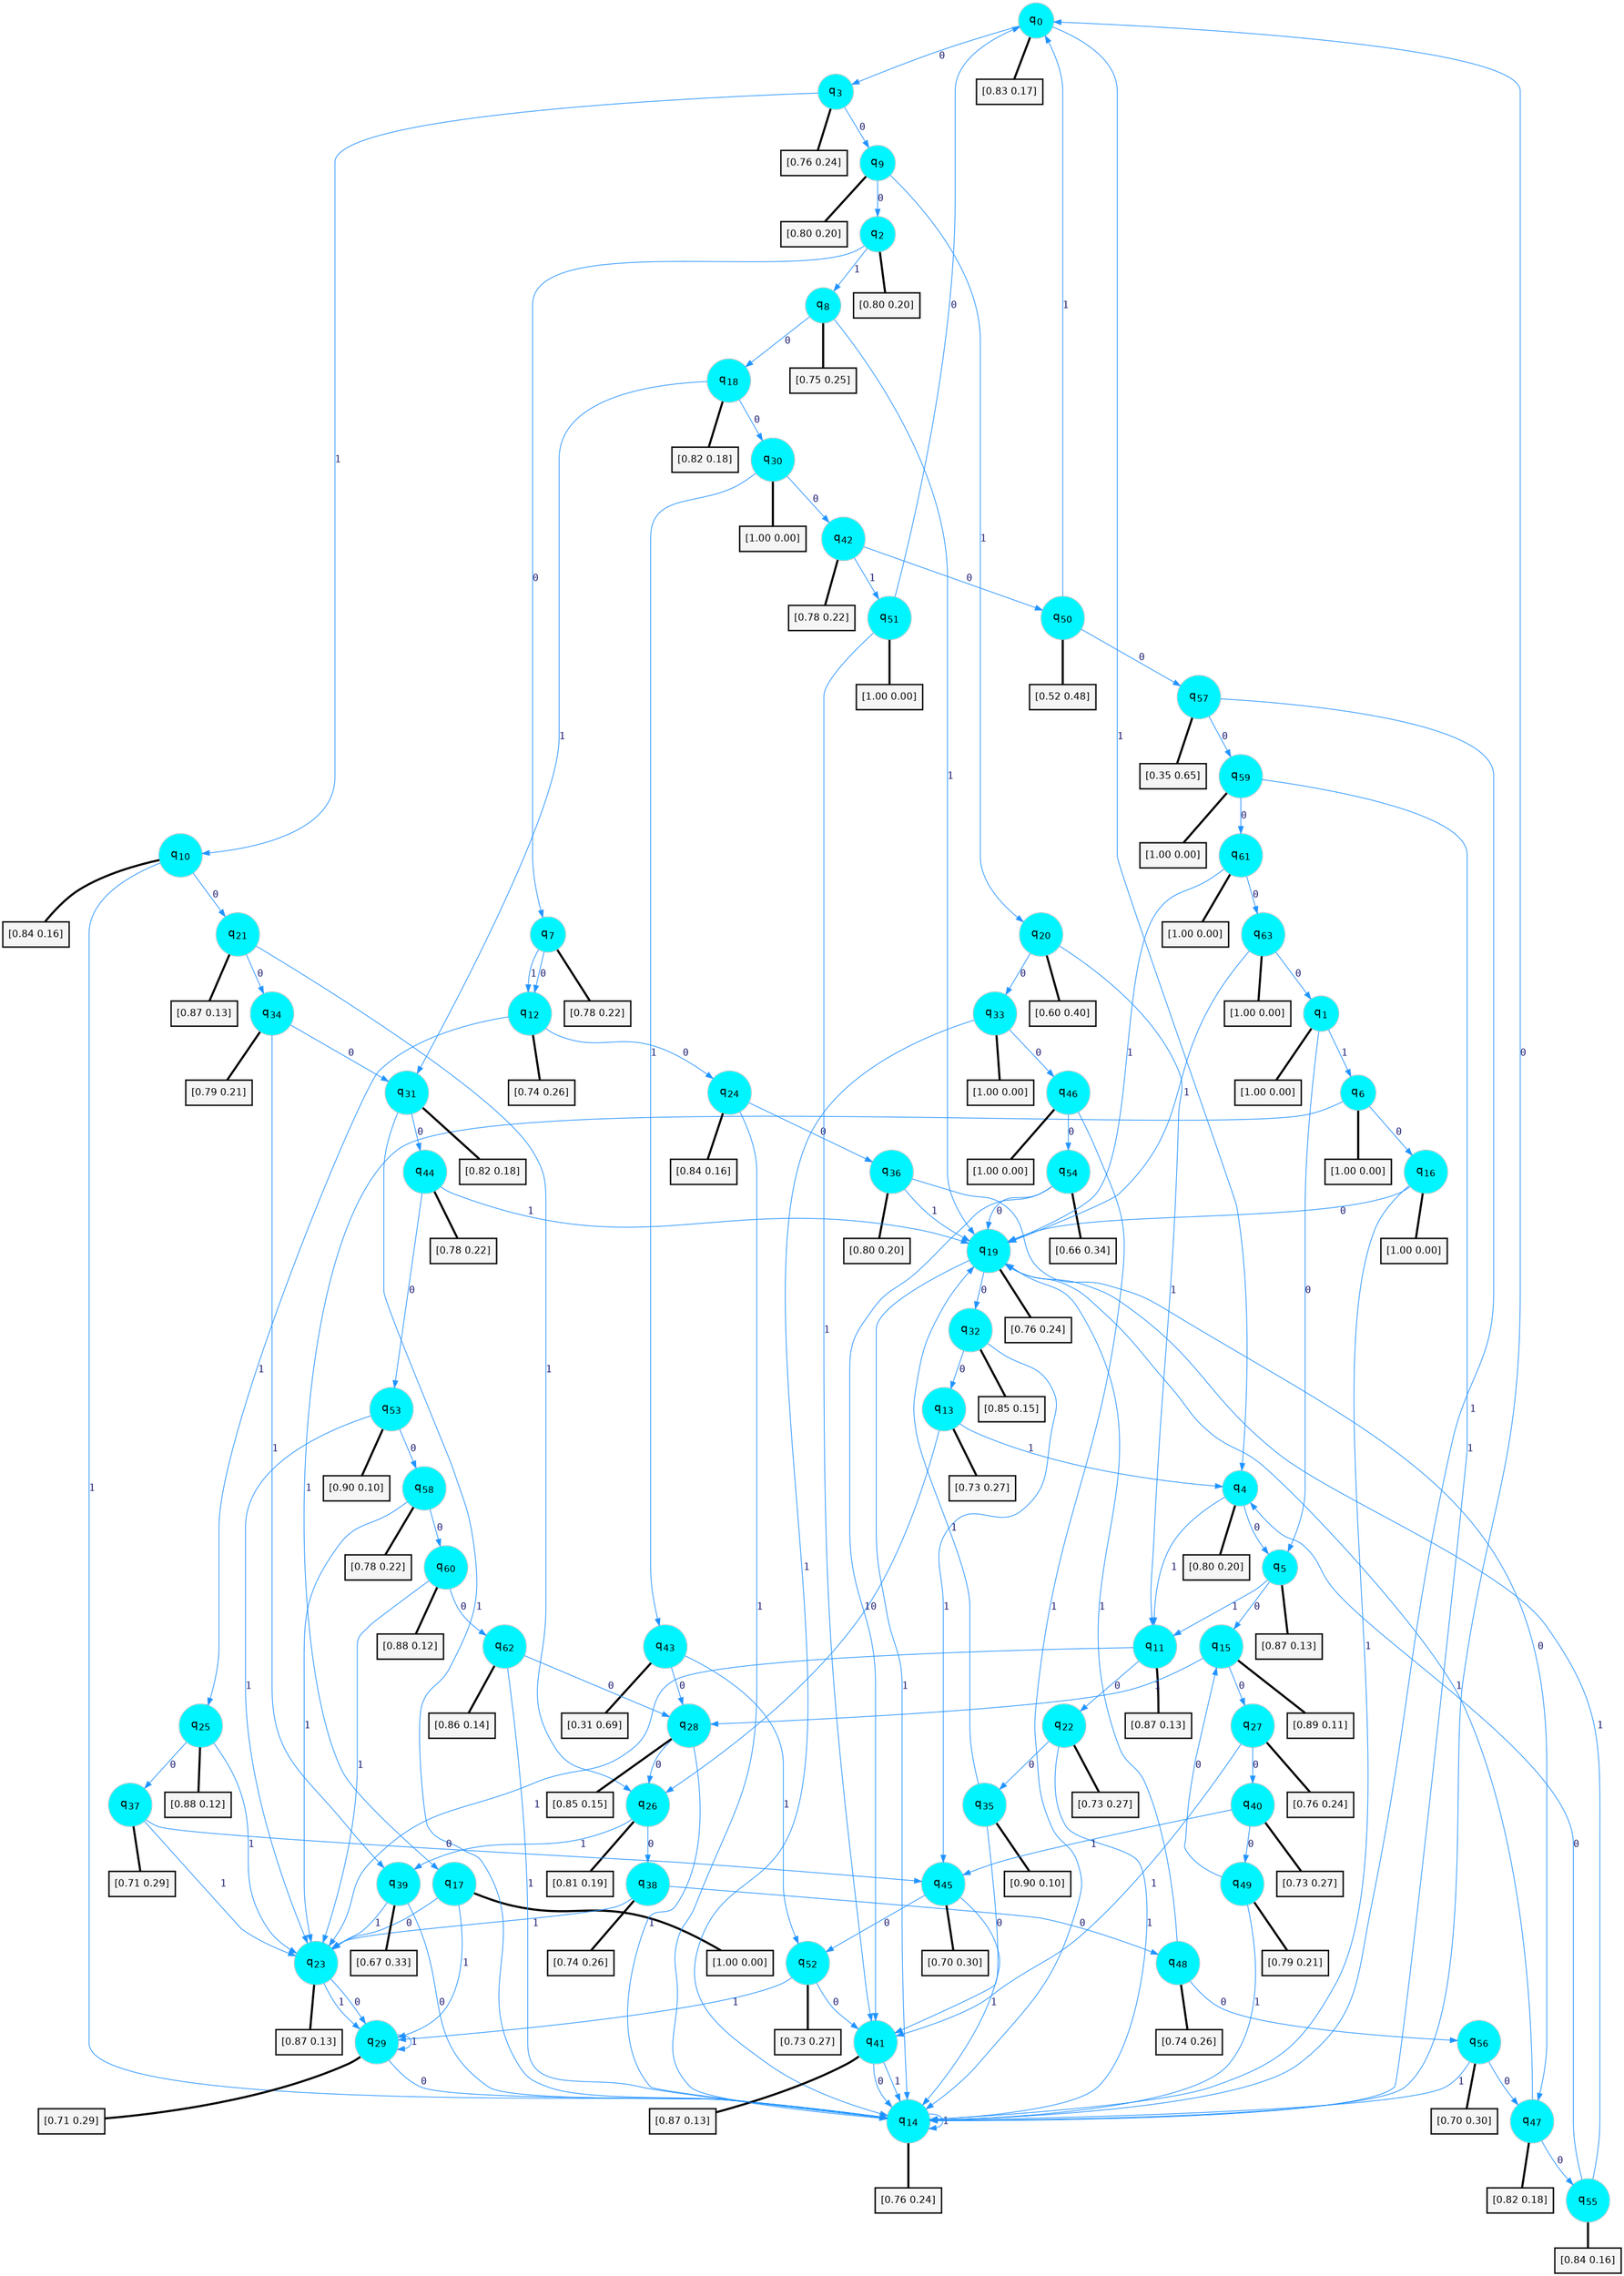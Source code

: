 digraph G {
graph [
bgcolor=transparent, dpi=300, rankdir=TD, size="40,25"];
node [
color=gray, fillcolor=turquoise1, fontcolor=black, fontname=Helvetica, fontsize=16, fontweight=bold, shape=circle, style=filled];
edge [
arrowsize=1, color=dodgerblue1, fontcolor=midnightblue, fontname=courier, fontweight=bold, penwidth=1, style=solid, weight=20];
0[label=<q<SUB>0</SUB>>];
1[label=<q<SUB>1</SUB>>];
2[label=<q<SUB>2</SUB>>];
3[label=<q<SUB>3</SUB>>];
4[label=<q<SUB>4</SUB>>];
5[label=<q<SUB>5</SUB>>];
6[label=<q<SUB>6</SUB>>];
7[label=<q<SUB>7</SUB>>];
8[label=<q<SUB>8</SUB>>];
9[label=<q<SUB>9</SUB>>];
10[label=<q<SUB>10</SUB>>];
11[label=<q<SUB>11</SUB>>];
12[label=<q<SUB>12</SUB>>];
13[label=<q<SUB>13</SUB>>];
14[label=<q<SUB>14</SUB>>];
15[label=<q<SUB>15</SUB>>];
16[label=<q<SUB>16</SUB>>];
17[label=<q<SUB>17</SUB>>];
18[label=<q<SUB>18</SUB>>];
19[label=<q<SUB>19</SUB>>];
20[label=<q<SUB>20</SUB>>];
21[label=<q<SUB>21</SUB>>];
22[label=<q<SUB>22</SUB>>];
23[label=<q<SUB>23</SUB>>];
24[label=<q<SUB>24</SUB>>];
25[label=<q<SUB>25</SUB>>];
26[label=<q<SUB>26</SUB>>];
27[label=<q<SUB>27</SUB>>];
28[label=<q<SUB>28</SUB>>];
29[label=<q<SUB>29</SUB>>];
30[label=<q<SUB>30</SUB>>];
31[label=<q<SUB>31</SUB>>];
32[label=<q<SUB>32</SUB>>];
33[label=<q<SUB>33</SUB>>];
34[label=<q<SUB>34</SUB>>];
35[label=<q<SUB>35</SUB>>];
36[label=<q<SUB>36</SUB>>];
37[label=<q<SUB>37</SUB>>];
38[label=<q<SUB>38</SUB>>];
39[label=<q<SUB>39</SUB>>];
40[label=<q<SUB>40</SUB>>];
41[label=<q<SUB>41</SUB>>];
42[label=<q<SUB>42</SUB>>];
43[label=<q<SUB>43</SUB>>];
44[label=<q<SUB>44</SUB>>];
45[label=<q<SUB>45</SUB>>];
46[label=<q<SUB>46</SUB>>];
47[label=<q<SUB>47</SUB>>];
48[label=<q<SUB>48</SUB>>];
49[label=<q<SUB>49</SUB>>];
50[label=<q<SUB>50</SUB>>];
51[label=<q<SUB>51</SUB>>];
52[label=<q<SUB>52</SUB>>];
53[label=<q<SUB>53</SUB>>];
54[label=<q<SUB>54</SUB>>];
55[label=<q<SUB>55</SUB>>];
56[label=<q<SUB>56</SUB>>];
57[label=<q<SUB>57</SUB>>];
58[label=<q<SUB>58</SUB>>];
59[label=<q<SUB>59</SUB>>];
60[label=<q<SUB>60</SUB>>];
61[label=<q<SUB>61</SUB>>];
62[label=<q<SUB>62</SUB>>];
63[label=<q<SUB>63</SUB>>];
64[label="[0.83 0.17]", shape=box,fontcolor=black, fontname=Helvetica, fontsize=14, penwidth=2, fillcolor=whitesmoke,color=black];
65[label="[1.00 0.00]", shape=box,fontcolor=black, fontname=Helvetica, fontsize=14, penwidth=2, fillcolor=whitesmoke,color=black];
66[label="[0.80 0.20]", shape=box,fontcolor=black, fontname=Helvetica, fontsize=14, penwidth=2, fillcolor=whitesmoke,color=black];
67[label="[0.76 0.24]", shape=box,fontcolor=black, fontname=Helvetica, fontsize=14, penwidth=2, fillcolor=whitesmoke,color=black];
68[label="[0.80 0.20]", shape=box,fontcolor=black, fontname=Helvetica, fontsize=14, penwidth=2, fillcolor=whitesmoke,color=black];
69[label="[0.87 0.13]", shape=box,fontcolor=black, fontname=Helvetica, fontsize=14, penwidth=2, fillcolor=whitesmoke,color=black];
70[label="[1.00 0.00]", shape=box,fontcolor=black, fontname=Helvetica, fontsize=14, penwidth=2, fillcolor=whitesmoke,color=black];
71[label="[0.78 0.22]", shape=box,fontcolor=black, fontname=Helvetica, fontsize=14, penwidth=2, fillcolor=whitesmoke,color=black];
72[label="[0.75 0.25]", shape=box,fontcolor=black, fontname=Helvetica, fontsize=14, penwidth=2, fillcolor=whitesmoke,color=black];
73[label="[0.80 0.20]", shape=box,fontcolor=black, fontname=Helvetica, fontsize=14, penwidth=2, fillcolor=whitesmoke,color=black];
74[label="[0.84 0.16]", shape=box,fontcolor=black, fontname=Helvetica, fontsize=14, penwidth=2, fillcolor=whitesmoke,color=black];
75[label="[0.87 0.13]", shape=box,fontcolor=black, fontname=Helvetica, fontsize=14, penwidth=2, fillcolor=whitesmoke,color=black];
76[label="[0.74 0.26]", shape=box,fontcolor=black, fontname=Helvetica, fontsize=14, penwidth=2, fillcolor=whitesmoke,color=black];
77[label="[0.73 0.27]", shape=box,fontcolor=black, fontname=Helvetica, fontsize=14, penwidth=2, fillcolor=whitesmoke,color=black];
78[label="[0.76 0.24]", shape=box,fontcolor=black, fontname=Helvetica, fontsize=14, penwidth=2, fillcolor=whitesmoke,color=black];
79[label="[0.89 0.11]", shape=box,fontcolor=black, fontname=Helvetica, fontsize=14, penwidth=2, fillcolor=whitesmoke,color=black];
80[label="[1.00 0.00]", shape=box,fontcolor=black, fontname=Helvetica, fontsize=14, penwidth=2, fillcolor=whitesmoke,color=black];
81[label="[1.00 0.00]", shape=box,fontcolor=black, fontname=Helvetica, fontsize=14, penwidth=2, fillcolor=whitesmoke,color=black];
82[label="[0.82 0.18]", shape=box,fontcolor=black, fontname=Helvetica, fontsize=14, penwidth=2, fillcolor=whitesmoke,color=black];
83[label="[0.76 0.24]", shape=box,fontcolor=black, fontname=Helvetica, fontsize=14, penwidth=2, fillcolor=whitesmoke,color=black];
84[label="[0.60 0.40]", shape=box,fontcolor=black, fontname=Helvetica, fontsize=14, penwidth=2, fillcolor=whitesmoke,color=black];
85[label="[0.87 0.13]", shape=box,fontcolor=black, fontname=Helvetica, fontsize=14, penwidth=2, fillcolor=whitesmoke,color=black];
86[label="[0.73 0.27]", shape=box,fontcolor=black, fontname=Helvetica, fontsize=14, penwidth=2, fillcolor=whitesmoke,color=black];
87[label="[0.87 0.13]", shape=box,fontcolor=black, fontname=Helvetica, fontsize=14, penwidth=2, fillcolor=whitesmoke,color=black];
88[label="[0.84 0.16]", shape=box,fontcolor=black, fontname=Helvetica, fontsize=14, penwidth=2, fillcolor=whitesmoke,color=black];
89[label="[0.88 0.12]", shape=box,fontcolor=black, fontname=Helvetica, fontsize=14, penwidth=2, fillcolor=whitesmoke,color=black];
90[label="[0.81 0.19]", shape=box,fontcolor=black, fontname=Helvetica, fontsize=14, penwidth=2, fillcolor=whitesmoke,color=black];
91[label="[0.76 0.24]", shape=box,fontcolor=black, fontname=Helvetica, fontsize=14, penwidth=2, fillcolor=whitesmoke,color=black];
92[label="[0.85 0.15]", shape=box,fontcolor=black, fontname=Helvetica, fontsize=14, penwidth=2, fillcolor=whitesmoke,color=black];
93[label="[0.71 0.29]", shape=box,fontcolor=black, fontname=Helvetica, fontsize=14, penwidth=2, fillcolor=whitesmoke,color=black];
94[label="[1.00 0.00]", shape=box,fontcolor=black, fontname=Helvetica, fontsize=14, penwidth=2, fillcolor=whitesmoke,color=black];
95[label="[0.82 0.18]", shape=box,fontcolor=black, fontname=Helvetica, fontsize=14, penwidth=2, fillcolor=whitesmoke,color=black];
96[label="[0.85 0.15]", shape=box,fontcolor=black, fontname=Helvetica, fontsize=14, penwidth=2, fillcolor=whitesmoke,color=black];
97[label="[1.00 0.00]", shape=box,fontcolor=black, fontname=Helvetica, fontsize=14, penwidth=2, fillcolor=whitesmoke,color=black];
98[label="[0.79 0.21]", shape=box,fontcolor=black, fontname=Helvetica, fontsize=14, penwidth=2, fillcolor=whitesmoke,color=black];
99[label="[0.90 0.10]", shape=box,fontcolor=black, fontname=Helvetica, fontsize=14, penwidth=2, fillcolor=whitesmoke,color=black];
100[label="[0.80 0.20]", shape=box,fontcolor=black, fontname=Helvetica, fontsize=14, penwidth=2, fillcolor=whitesmoke,color=black];
101[label="[0.71 0.29]", shape=box,fontcolor=black, fontname=Helvetica, fontsize=14, penwidth=2, fillcolor=whitesmoke,color=black];
102[label="[0.74 0.26]", shape=box,fontcolor=black, fontname=Helvetica, fontsize=14, penwidth=2, fillcolor=whitesmoke,color=black];
103[label="[0.67 0.33]", shape=box,fontcolor=black, fontname=Helvetica, fontsize=14, penwidth=2, fillcolor=whitesmoke,color=black];
104[label="[0.73 0.27]", shape=box,fontcolor=black, fontname=Helvetica, fontsize=14, penwidth=2, fillcolor=whitesmoke,color=black];
105[label="[0.87 0.13]", shape=box,fontcolor=black, fontname=Helvetica, fontsize=14, penwidth=2, fillcolor=whitesmoke,color=black];
106[label="[0.78 0.22]", shape=box,fontcolor=black, fontname=Helvetica, fontsize=14, penwidth=2, fillcolor=whitesmoke,color=black];
107[label="[0.31 0.69]", shape=box,fontcolor=black, fontname=Helvetica, fontsize=14, penwidth=2, fillcolor=whitesmoke,color=black];
108[label="[0.78 0.22]", shape=box,fontcolor=black, fontname=Helvetica, fontsize=14, penwidth=2, fillcolor=whitesmoke,color=black];
109[label="[0.70 0.30]", shape=box,fontcolor=black, fontname=Helvetica, fontsize=14, penwidth=2, fillcolor=whitesmoke,color=black];
110[label="[1.00 0.00]", shape=box,fontcolor=black, fontname=Helvetica, fontsize=14, penwidth=2, fillcolor=whitesmoke,color=black];
111[label="[0.82 0.18]", shape=box,fontcolor=black, fontname=Helvetica, fontsize=14, penwidth=2, fillcolor=whitesmoke,color=black];
112[label="[0.74 0.26]", shape=box,fontcolor=black, fontname=Helvetica, fontsize=14, penwidth=2, fillcolor=whitesmoke,color=black];
113[label="[0.79 0.21]", shape=box,fontcolor=black, fontname=Helvetica, fontsize=14, penwidth=2, fillcolor=whitesmoke,color=black];
114[label="[0.52 0.48]", shape=box,fontcolor=black, fontname=Helvetica, fontsize=14, penwidth=2, fillcolor=whitesmoke,color=black];
115[label="[1.00 0.00]", shape=box,fontcolor=black, fontname=Helvetica, fontsize=14, penwidth=2, fillcolor=whitesmoke,color=black];
116[label="[0.73 0.27]", shape=box,fontcolor=black, fontname=Helvetica, fontsize=14, penwidth=2, fillcolor=whitesmoke,color=black];
117[label="[0.90 0.10]", shape=box,fontcolor=black, fontname=Helvetica, fontsize=14, penwidth=2, fillcolor=whitesmoke,color=black];
118[label="[0.66 0.34]", shape=box,fontcolor=black, fontname=Helvetica, fontsize=14, penwidth=2, fillcolor=whitesmoke,color=black];
119[label="[0.84 0.16]", shape=box,fontcolor=black, fontname=Helvetica, fontsize=14, penwidth=2, fillcolor=whitesmoke,color=black];
120[label="[0.70 0.30]", shape=box,fontcolor=black, fontname=Helvetica, fontsize=14, penwidth=2, fillcolor=whitesmoke,color=black];
121[label="[0.35 0.65]", shape=box,fontcolor=black, fontname=Helvetica, fontsize=14, penwidth=2, fillcolor=whitesmoke,color=black];
122[label="[0.78 0.22]", shape=box,fontcolor=black, fontname=Helvetica, fontsize=14, penwidth=2, fillcolor=whitesmoke,color=black];
123[label="[1.00 0.00]", shape=box,fontcolor=black, fontname=Helvetica, fontsize=14, penwidth=2, fillcolor=whitesmoke,color=black];
124[label="[0.88 0.12]", shape=box,fontcolor=black, fontname=Helvetica, fontsize=14, penwidth=2, fillcolor=whitesmoke,color=black];
125[label="[1.00 0.00]", shape=box,fontcolor=black, fontname=Helvetica, fontsize=14, penwidth=2, fillcolor=whitesmoke,color=black];
126[label="[0.86 0.14]", shape=box,fontcolor=black, fontname=Helvetica, fontsize=14, penwidth=2, fillcolor=whitesmoke,color=black];
127[label="[1.00 0.00]", shape=box,fontcolor=black, fontname=Helvetica, fontsize=14, penwidth=2, fillcolor=whitesmoke,color=black];
0->3 [label=0];
0->4 [label=1];
0->64 [arrowhead=none, penwidth=3,color=black];
1->5 [label=0];
1->6 [label=1];
1->65 [arrowhead=none, penwidth=3,color=black];
2->7 [label=0];
2->8 [label=1];
2->66 [arrowhead=none, penwidth=3,color=black];
3->9 [label=0];
3->10 [label=1];
3->67 [arrowhead=none, penwidth=3,color=black];
4->5 [label=0];
4->11 [label=1];
4->68 [arrowhead=none, penwidth=3,color=black];
5->15 [label=0];
5->11 [label=1];
5->69 [arrowhead=none, penwidth=3,color=black];
6->16 [label=0];
6->17 [label=1];
6->70 [arrowhead=none, penwidth=3,color=black];
7->12 [label=0];
7->12 [label=1];
7->71 [arrowhead=none, penwidth=3,color=black];
8->18 [label=0];
8->19 [label=1];
8->72 [arrowhead=none, penwidth=3,color=black];
9->2 [label=0];
9->20 [label=1];
9->73 [arrowhead=none, penwidth=3,color=black];
10->21 [label=0];
10->14 [label=1];
10->74 [arrowhead=none, penwidth=3,color=black];
11->22 [label=0];
11->23 [label=1];
11->75 [arrowhead=none, penwidth=3,color=black];
12->24 [label=0];
12->25 [label=1];
12->76 [arrowhead=none, penwidth=3,color=black];
13->26 [label=0];
13->4 [label=1];
13->77 [arrowhead=none, penwidth=3,color=black];
14->0 [label=0];
14->14 [label=1];
14->78 [arrowhead=none, penwidth=3,color=black];
15->27 [label=0];
15->28 [label=1];
15->79 [arrowhead=none, penwidth=3,color=black];
16->19 [label=0];
16->14 [label=1];
16->80 [arrowhead=none, penwidth=3,color=black];
17->23 [label=0];
17->29 [label=1];
17->81 [arrowhead=none, penwidth=3,color=black];
18->30 [label=0];
18->31 [label=1];
18->82 [arrowhead=none, penwidth=3,color=black];
19->32 [label=0];
19->14 [label=1];
19->83 [arrowhead=none, penwidth=3,color=black];
20->33 [label=0];
20->11 [label=1];
20->84 [arrowhead=none, penwidth=3,color=black];
21->34 [label=0];
21->26 [label=1];
21->85 [arrowhead=none, penwidth=3,color=black];
22->35 [label=0];
22->14 [label=1];
22->86 [arrowhead=none, penwidth=3,color=black];
23->29 [label=0];
23->29 [label=1];
23->87 [arrowhead=none, penwidth=3,color=black];
24->36 [label=0];
24->14 [label=1];
24->88 [arrowhead=none, penwidth=3,color=black];
25->37 [label=0];
25->23 [label=1];
25->89 [arrowhead=none, penwidth=3,color=black];
26->38 [label=0];
26->39 [label=1];
26->90 [arrowhead=none, penwidth=3,color=black];
27->40 [label=0];
27->41 [label=1];
27->91 [arrowhead=none, penwidth=3,color=black];
28->26 [label=0];
28->14 [label=1];
28->92 [arrowhead=none, penwidth=3,color=black];
29->14 [label=0];
29->29 [label=1];
29->93 [arrowhead=none, penwidth=3,color=black];
30->42 [label=0];
30->43 [label=1];
30->94 [arrowhead=none, penwidth=3,color=black];
31->44 [label=0];
31->14 [label=1];
31->95 [arrowhead=none, penwidth=3,color=black];
32->13 [label=0];
32->45 [label=1];
32->96 [arrowhead=none, penwidth=3,color=black];
33->46 [label=0];
33->14 [label=1];
33->97 [arrowhead=none, penwidth=3,color=black];
34->31 [label=0];
34->39 [label=1];
34->98 [arrowhead=none, penwidth=3,color=black];
35->41 [label=0];
35->19 [label=1];
35->99 [arrowhead=none, penwidth=3,color=black];
36->47 [label=0];
36->19 [label=1];
36->100 [arrowhead=none, penwidth=3,color=black];
37->45 [label=0];
37->23 [label=1];
37->101 [arrowhead=none, penwidth=3,color=black];
38->48 [label=0];
38->23 [label=1];
38->102 [arrowhead=none, penwidth=3,color=black];
39->14 [label=0];
39->23 [label=1];
39->103 [arrowhead=none, penwidth=3,color=black];
40->49 [label=0];
40->45 [label=1];
40->104 [arrowhead=none, penwidth=3,color=black];
41->14 [label=0];
41->14 [label=1];
41->105 [arrowhead=none, penwidth=3,color=black];
42->50 [label=0];
42->51 [label=1];
42->106 [arrowhead=none, penwidth=3,color=black];
43->28 [label=0];
43->52 [label=1];
43->107 [arrowhead=none, penwidth=3,color=black];
44->53 [label=0];
44->19 [label=1];
44->108 [arrowhead=none, penwidth=3,color=black];
45->52 [label=0];
45->14 [label=1];
45->109 [arrowhead=none, penwidth=3,color=black];
46->54 [label=0];
46->14 [label=1];
46->110 [arrowhead=none, penwidth=3,color=black];
47->55 [label=0];
47->19 [label=1];
47->111 [arrowhead=none, penwidth=3,color=black];
48->56 [label=0];
48->19 [label=1];
48->112 [arrowhead=none, penwidth=3,color=black];
49->15 [label=0];
49->14 [label=1];
49->113 [arrowhead=none, penwidth=3,color=black];
50->57 [label=0];
50->0 [label=1];
50->114 [arrowhead=none, penwidth=3,color=black];
51->0 [label=0];
51->41 [label=1];
51->115 [arrowhead=none, penwidth=3,color=black];
52->41 [label=0];
52->29 [label=1];
52->116 [arrowhead=none, penwidth=3,color=black];
53->58 [label=0];
53->23 [label=1];
53->117 [arrowhead=none, penwidth=3,color=black];
54->19 [label=0];
54->41 [label=1];
54->118 [arrowhead=none, penwidth=3,color=black];
55->4 [label=0];
55->19 [label=1];
55->119 [arrowhead=none, penwidth=3,color=black];
56->47 [label=0];
56->14 [label=1];
56->120 [arrowhead=none, penwidth=3,color=black];
57->59 [label=0];
57->14 [label=1];
57->121 [arrowhead=none, penwidth=3,color=black];
58->60 [label=0];
58->23 [label=1];
58->122 [arrowhead=none, penwidth=3,color=black];
59->61 [label=0];
59->14 [label=1];
59->123 [arrowhead=none, penwidth=3,color=black];
60->62 [label=0];
60->23 [label=1];
60->124 [arrowhead=none, penwidth=3,color=black];
61->63 [label=0];
61->19 [label=1];
61->125 [arrowhead=none, penwidth=3,color=black];
62->28 [label=0];
62->14 [label=1];
62->126 [arrowhead=none, penwidth=3,color=black];
63->1 [label=0];
63->19 [label=1];
63->127 [arrowhead=none, penwidth=3,color=black];
}
